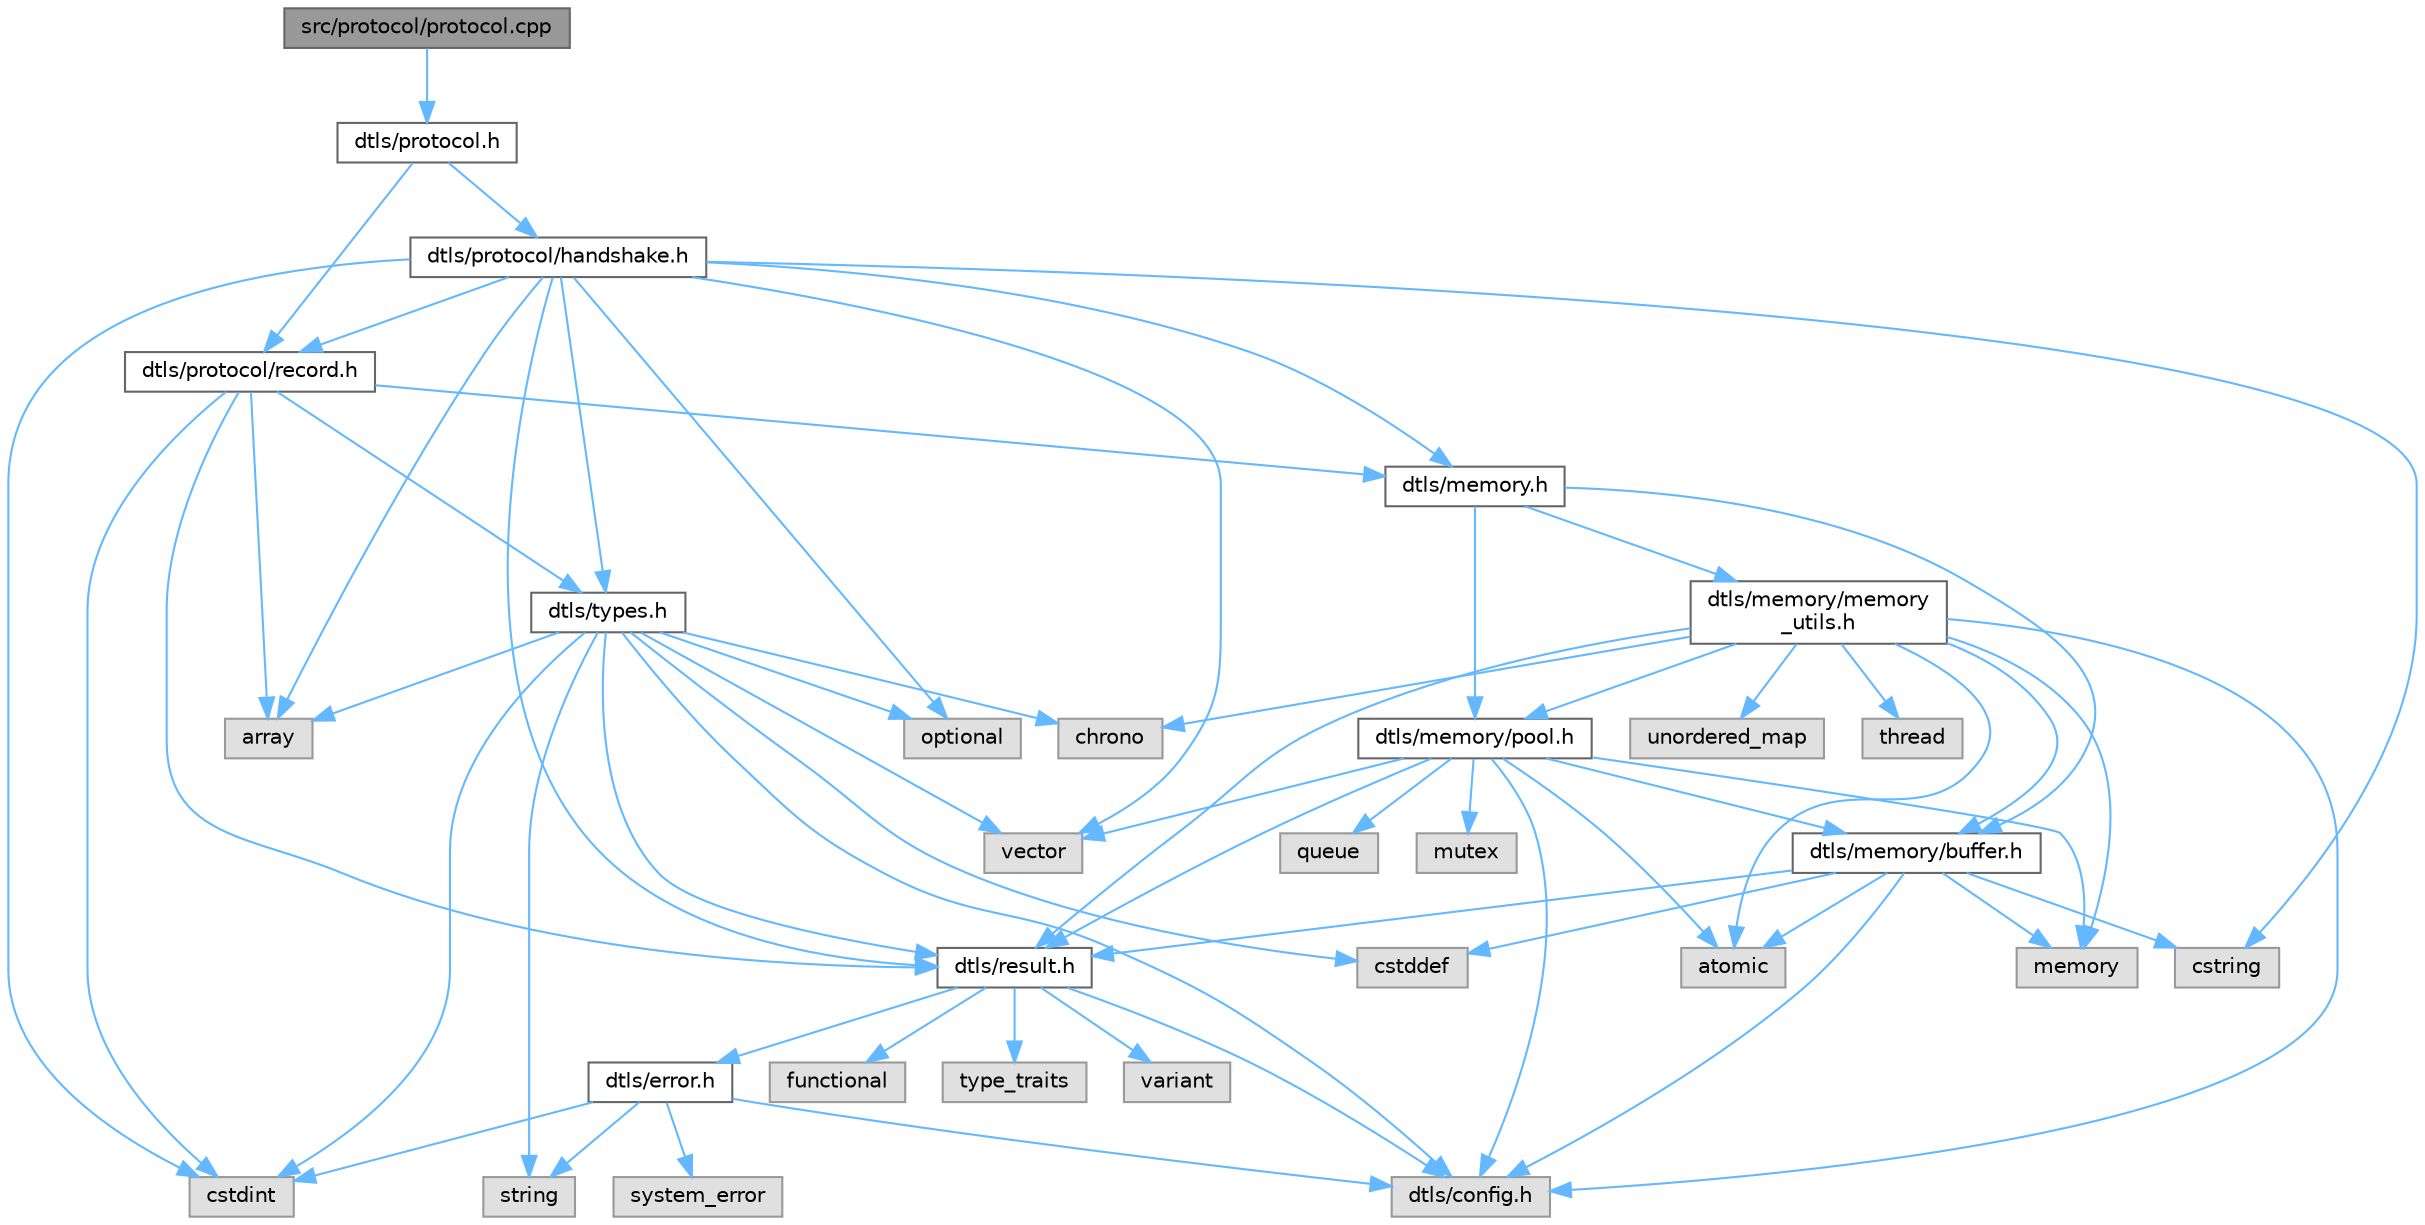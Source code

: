 digraph "src/protocol/protocol.cpp"
{
 // LATEX_PDF_SIZE
  bgcolor="transparent";
  edge [fontname=Helvetica,fontsize=10,labelfontname=Helvetica,labelfontsize=10];
  node [fontname=Helvetica,fontsize=10,shape=box,height=0.2,width=0.4];
  Node1 [id="Node000001",label="src/protocol/protocol.cpp",height=0.2,width=0.4,color="gray40", fillcolor="grey60", style="filled", fontcolor="black",tooltip=" "];
  Node1 -> Node2 [id="edge1_Node000001_Node000002",color="steelblue1",style="solid",tooltip=" "];
  Node2 [id="Node000002",label="dtls/protocol.h",height=0.2,width=0.4,color="grey40", fillcolor="white", style="filled",URL="$protocol_8h.html",tooltip=" "];
  Node2 -> Node3 [id="edge2_Node000002_Node000003",color="steelblue1",style="solid",tooltip=" "];
  Node3 [id="Node000003",label="dtls/protocol/record.h",height=0.2,width=0.4,color="grey40", fillcolor="white", style="filled",URL="$record_8h.html",tooltip=" "];
  Node3 -> Node4 [id="edge3_Node000003_Node000004",color="steelblue1",style="solid",tooltip=" "];
  Node4 [id="Node000004",label="dtls/types.h",height=0.2,width=0.4,color="grey40", fillcolor="white", style="filled",URL="$types_8h.html",tooltip="Core DTLS v1.3 Protocol Types and Constants."];
  Node4 -> Node5 [id="edge4_Node000004_Node000005",color="steelblue1",style="solid",tooltip=" "];
  Node5 [id="Node000005",label="dtls/config.h",height=0.2,width=0.4,color="grey60", fillcolor="#E0E0E0", style="filled",tooltip=" "];
  Node4 -> Node6 [id="edge5_Node000004_Node000006",color="steelblue1",style="solid",tooltip=" "];
  Node6 [id="Node000006",label="dtls/result.h",height=0.2,width=0.4,color="grey40", fillcolor="white", style="filled",URL="$result_8h.html",tooltip=" "];
  Node6 -> Node5 [id="edge6_Node000006_Node000005",color="steelblue1",style="solid",tooltip=" "];
  Node6 -> Node7 [id="edge7_Node000006_Node000007",color="steelblue1",style="solid",tooltip=" "];
  Node7 [id="Node000007",label="dtls/error.h",height=0.2,width=0.4,color="grey40", fillcolor="white", style="filled",URL="$error_8h.html",tooltip=" "];
  Node7 -> Node5 [id="edge8_Node000007_Node000005",color="steelblue1",style="solid",tooltip=" "];
  Node7 -> Node8 [id="edge9_Node000007_Node000008",color="steelblue1",style="solid",tooltip=" "];
  Node8 [id="Node000008",label="system_error",height=0.2,width=0.4,color="grey60", fillcolor="#E0E0E0", style="filled",tooltip=" "];
  Node7 -> Node9 [id="edge10_Node000007_Node000009",color="steelblue1",style="solid",tooltip=" "];
  Node9 [id="Node000009",label="string",height=0.2,width=0.4,color="grey60", fillcolor="#E0E0E0", style="filled",tooltip=" "];
  Node7 -> Node10 [id="edge11_Node000007_Node000010",color="steelblue1",style="solid",tooltip=" "];
  Node10 [id="Node000010",label="cstdint",height=0.2,width=0.4,color="grey60", fillcolor="#E0E0E0", style="filled",tooltip=" "];
  Node6 -> Node11 [id="edge12_Node000006_Node000011",color="steelblue1",style="solid",tooltip=" "];
  Node11 [id="Node000011",label="variant",height=0.2,width=0.4,color="grey60", fillcolor="#E0E0E0", style="filled",tooltip=" "];
  Node6 -> Node12 [id="edge13_Node000006_Node000012",color="steelblue1",style="solid",tooltip=" "];
  Node12 [id="Node000012",label="functional",height=0.2,width=0.4,color="grey60", fillcolor="#E0E0E0", style="filled",tooltip=" "];
  Node6 -> Node13 [id="edge14_Node000006_Node000013",color="steelblue1",style="solid",tooltip=" "];
  Node13 [id="Node000013",label="type_traits",height=0.2,width=0.4,color="grey60", fillcolor="#E0E0E0", style="filled",tooltip=" "];
  Node4 -> Node10 [id="edge15_Node000004_Node000010",color="steelblue1",style="solid",tooltip=" "];
  Node4 -> Node14 [id="edge16_Node000004_Node000014",color="steelblue1",style="solid",tooltip=" "];
  Node14 [id="Node000014",label="cstddef",height=0.2,width=0.4,color="grey60", fillcolor="#E0E0E0", style="filled",tooltip=" "];
  Node4 -> Node15 [id="edge17_Node000004_Node000015",color="steelblue1",style="solid",tooltip=" "];
  Node15 [id="Node000015",label="array",height=0.2,width=0.4,color="grey60", fillcolor="#E0E0E0", style="filled",tooltip=" "];
  Node4 -> Node16 [id="edge18_Node000004_Node000016",color="steelblue1",style="solid",tooltip=" "];
  Node16 [id="Node000016",label="vector",height=0.2,width=0.4,color="grey60", fillcolor="#E0E0E0", style="filled",tooltip=" "];
  Node4 -> Node9 [id="edge19_Node000004_Node000009",color="steelblue1",style="solid",tooltip=" "];
  Node4 -> Node17 [id="edge20_Node000004_Node000017",color="steelblue1",style="solid",tooltip=" "];
  Node17 [id="Node000017",label="chrono",height=0.2,width=0.4,color="grey60", fillcolor="#E0E0E0", style="filled",tooltip=" "];
  Node4 -> Node18 [id="edge21_Node000004_Node000018",color="steelblue1",style="solid",tooltip=" "];
  Node18 [id="Node000018",label="optional",height=0.2,width=0.4,color="grey60", fillcolor="#E0E0E0", style="filled",tooltip=" "];
  Node3 -> Node6 [id="edge22_Node000003_Node000006",color="steelblue1",style="solid",tooltip=" "];
  Node3 -> Node19 [id="edge23_Node000003_Node000019",color="steelblue1",style="solid",tooltip=" "];
  Node19 [id="Node000019",label="dtls/memory.h",height=0.2,width=0.4,color="grey40", fillcolor="white", style="filled",URL="$memory_8h.html",tooltip=" "];
  Node19 -> Node20 [id="edge24_Node000019_Node000020",color="steelblue1",style="solid",tooltip=" "];
  Node20 [id="Node000020",label="dtls/memory/buffer.h",height=0.2,width=0.4,color="grey40", fillcolor="white", style="filled",URL="$buffer_8h.html",tooltip=" "];
  Node20 -> Node5 [id="edge25_Node000020_Node000005",color="steelblue1",style="solid",tooltip=" "];
  Node20 -> Node6 [id="edge26_Node000020_Node000006",color="steelblue1",style="solid",tooltip=" "];
  Node20 -> Node21 [id="edge27_Node000020_Node000021",color="steelblue1",style="solid",tooltip=" "];
  Node21 [id="Node000021",label="memory",height=0.2,width=0.4,color="grey60", fillcolor="#E0E0E0", style="filled",tooltip=" "];
  Node20 -> Node14 [id="edge28_Node000020_Node000014",color="steelblue1",style="solid",tooltip=" "];
  Node20 -> Node22 [id="edge29_Node000020_Node000022",color="steelblue1",style="solid",tooltip=" "];
  Node22 [id="Node000022",label="cstring",height=0.2,width=0.4,color="grey60", fillcolor="#E0E0E0", style="filled",tooltip=" "];
  Node20 -> Node23 [id="edge30_Node000020_Node000023",color="steelblue1",style="solid",tooltip=" "];
  Node23 [id="Node000023",label="atomic",height=0.2,width=0.4,color="grey60", fillcolor="#E0E0E0", style="filled",tooltip=" "];
  Node19 -> Node24 [id="edge31_Node000019_Node000024",color="steelblue1",style="solid",tooltip=" "];
  Node24 [id="Node000024",label="dtls/memory/pool.h",height=0.2,width=0.4,color="grey40", fillcolor="white", style="filled",URL="$pool_8h.html",tooltip=" "];
  Node24 -> Node5 [id="edge32_Node000024_Node000005",color="steelblue1",style="solid",tooltip=" "];
  Node24 -> Node6 [id="edge33_Node000024_Node000006",color="steelblue1",style="solid",tooltip=" "];
  Node24 -> Node20 [id="edge34_Node000024_Node000020",color="steelblue1",style="solid",tooltip=" "];
  Node24 -> Node21 [id="edge35_Node000024_Node000021",color="steelblue1",style="solid",tooltip=" "];
  Node24 -> Node25 [id="edge36_Node000024_Node000025",color="steelblue1",style="solid",tooltip=" "];
  Node25 [id="Node000025",label="queue",height=0.2,width=0.4,color="grey60", fillcolor="#E0E0E0", style="filled",tooltip=" "];
  Node24 -> Node26 [id="edge37_Node000024_Node000026",color="steelblue1",style="solid",tooltip=" "];
  Node26 [id="Node000026",label="mutex",height=0.2,width=0.4,color="grey60", fillcolor="#E0E0E0", style="filled",tooltip=" "];
  Node24 -> Node23 [id="edge38_Node000024_Node000023",color="steelblue1",style="solid",tooltip=" "];
  Node24 -> Node16 [id="edge39_Node000024_Node000016",color="steelblue1",style="solid",tooltip=" "];
  Node19 -> Node27 [id="edge40_Node000019_Node000027",color="steelblue1",style="solid",tooltip=" "];
  Node27 [id="Node000027",label="dtls/memory/memory\l_utils.h",height=0.2,width=0.4,color="grey40", fillcolor="white", style="filled",URL="$memory__utils_8h.html",tooltip=" "];
  Node27 -> Node5 [id="edge41_Node000027_Node000005",color="steelblue1",style="solid",tooltip=" "];
  Node27 -> Node6 [id="edge42_Node000027_Node000006",color="steelblue1",style="solid",tooltip=" "];
  Node27 -> Node20 [id="edge43_Node000027_Node000020",color="steelblue1",style="solid",tooltip=" "];
  Node27 -> Node24 [id="edge44_Node000027_Node000024",color="steelblue1",style="solid",tooltip=" "];
  Node27 -> Node21 [id="edge45_Node000027_Node000021",color="steelblue1",style="solid",tooltip=" "];
  Node27 -> Node17 [id="edge46_Node000027_Node000017",color="steelblue1",style="solid",tooltip=" "];
  Node27 -> Node23 [id="edge47_Node000027_Node000023",color="steelblue1",style="solid",tooltip=" "];
  Node27 -> Node28 [id="edge48_Node000027_Node000028",color="steelblue1",style="solid",tooltip=" "];
  Node28 [id="Node000028",label="unordered_map",height=0.2,width=0.4,color="grey60", fillcolor="#E0E0E0", style="filled",tooltip=" "];
  Node27 -> Node29 [id="edge49_Node000027_Node000029",color="steelblue1",style="solid",tooltip=" "];
  Node29 [id="Node000029",label="thread",height=0.2,width=0.4,color="grey60", fillcolor="#E0E0E0", style="filled",tooltip=" "];
  Node3 -> Node10 [id="edge50_Node000003_Node000010",color="steelblue1",style="solid",tooltip=" "];
  Node3 -> Node15 [id="edge51_Node000003_Node000015",color="steelblue1",style="solid",tooltip=" "];
  Node2 -> Node30 [id="edge52_Node000002_Node000030",color="steelblue1",style="solid",tooltip=" "];
  Node30 [id="Node000030",label="dtls/protocol/handshake.h",height=0.2,width=0.4,color="grey40", fillcolor="white", style="filled",URL="$handshake_8h.html",tooltip=" "];
  Node30 -> Node4 [id="edge53_Node000030_Node000004",color="steelblue1",style="solid",tooltip=" "];
  Node30 -> Node6 [id="edge54_Node000030_Node000006",color="steelblue1",style="solid",tooltip=" "];
  Node30 -> Node19 [id="edge55_Node000030_Node000019",color="steelblue1",style="solid",tooltip=" "];
  Node30 -> Node3 [id="edge56_Node000030_Node000003",color="steelblue1",style="solid",tooltip=" "];
  Node30 -> Node10 [id="edge57_Node000030_Node000010",color="steelblue1",style="solid",tooltip=" "];
  Node30 -> Node16 [id="edge58_Node000030_Node000016",color="steelblue1",style="solid",tooltip=" "];
  Node30 -> Node15 [id="edge59_Node000030_Node000015",color="steelblue1",style="solid",tooltip=" "];
  Node30 -> Node18 [id="edge60_Node000030_Node000018",color="steelblue1",style="solid",tooltip=" "];
  Node30 -> Node22 [id="edge61_Node000030_Node000022",color="steelblue1",style="solid",tooltip=" "];
}

